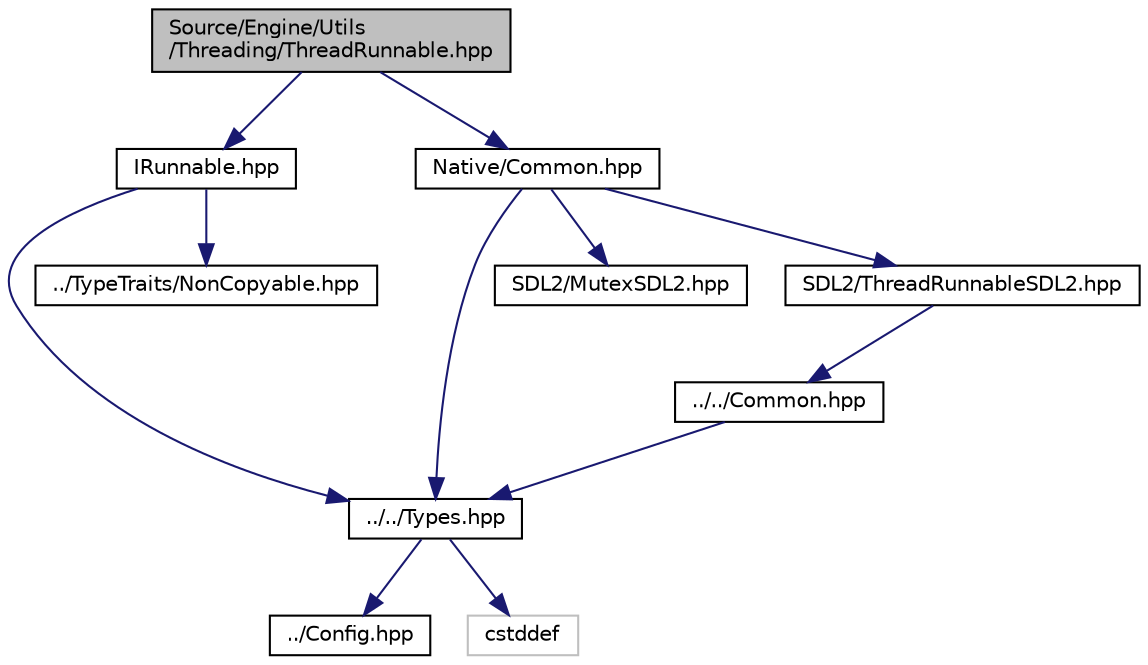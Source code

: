 digraph "Source/Engine/Utils/Threading/ThreadRunnable.hpp"
{
  edge [fontname="Helvetica",fontsize="10",labelfontname="Helvetica",labelfontsize="10"];
  node [fontname="Helvetica",fontsize="10",shape=record];
  Node0 [label="Source/Engine/Utils\l/Threading/ThreadRunnable.hpp",height=0.2,width=0.4,color="black", fillcolor="grey75", style="filled", fontcolor="black"];
  Node0 -> Node1 [color="midnightblue",fontsize="10",style="solid",fontname="Helvetica"];
  Node1 [label="IRunnable.hpp",height=0.2,width=0.4,color="black", fillcolor="white", style="filled",URL="$IRunnable_8hpp.html"];
  Node1 -> Node2 [color="midnightblue",fontsize="10",style="solid",fontname="Helvetica"];
  Node2 [label="../../Types.hpp",height=0.2,width=0.4,color="black", fillcolor="white", style="filled",URL="$Types_8hpp.html"];
  Node2 -> Node3 [color="midnightblue",fontsize="10",style="solid",fontname="Helvetica"];
  Node3 [label="../Config.hpp",height=0.2,width=0.4,color="black", fillcolor="white", style="filled",URL="$Config_8hpp.html"];
  Node2 -> Node4 [color="midnightblue",fontsize="10",style="solid",fontname="Helvetica"];
  Node4 [label="cstddef",height=0.2,width=0.4,color="grey75", fillcolor="white", style="filled"];
  Node1 -> Node5 [color="midnightblue",fontsize="10",style="solid",fontname="Helvetica"];
  Node5 [label="../TypeTraits/NonCopyable.hpp",height=0.2,width=0.4,color="black", fillcolor="white", style="filled",URL="$NonCopyable_8hpp.html"];
  Node0 -> Node6 [color="midnightblue",fontsize="10",style="solid",fontname="Helvetica"];
  Node6 [label="Native/Common.hpp",height=0.2,width=0.4,color="black", fillcolor="white", style="filled",URL="$Utils_2Threading_2Native_2Common_8hpp.html"];
  Node6 -> Node2 [color="midnightblue",fontsize="10",style="solid",fontname="Helvetica"];
  Node6 -> Node7 [color="midnightblue",fontsize="10",style="solid",fontname="Helvetica"];
  Node7 [label="SDL2/MutexSDL2.hpp",height=0.2,width=0.4,color="black", fillcolor="white", style="filled",URL="$MutexSDL2_8hpp.html"];
  Node6 -> Node8 [color="midnightblue",fontsize="10",style="solid",fontname="Helvetica"];
  Node8 [label="SDL2/ThreadRunnableSDL2.hpp",height=0.2,width=0.4,color="black", fillcolor="white", style="filled",URL="$ThreadRunnableSDL2_8hpp.html"];
  Node8 -> Node9 [color="midnightblue",fontsize="10",style="solid",fontname="Helvetica"];
  Node9 [label="../../Common.hpp",height=0.2,width=0.4,color="black", fillcolor="white", style="filled",URL="$Utils_2Threading_2Common_8hpp.html"];
  Node9 -> Node2 [color="midnightblue",fontsize="10",style="solid",fontname="Helvetica"];
}
